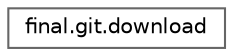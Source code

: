 digraph "Graphical Class Hierarchy"
{
 // LATEX_PDF_SIZE
  bgcolor="transparent";
  edge [fontname=Helvetica,fontsize=10,labelfontname=Helvetica,labelfontsize=10];
  node [fontname=Helvetica,fontsize=10,shape=box,height=0.2,width=0.4];
  rankdir="LR";
  Node0 [label="final.git.download",height=0.2,width=0.4,color="grey40", fillcolor="white", style="filled",URL="$db/d2d/classfinal_1_1git_1_1download.html",tooltip=" "];
}
